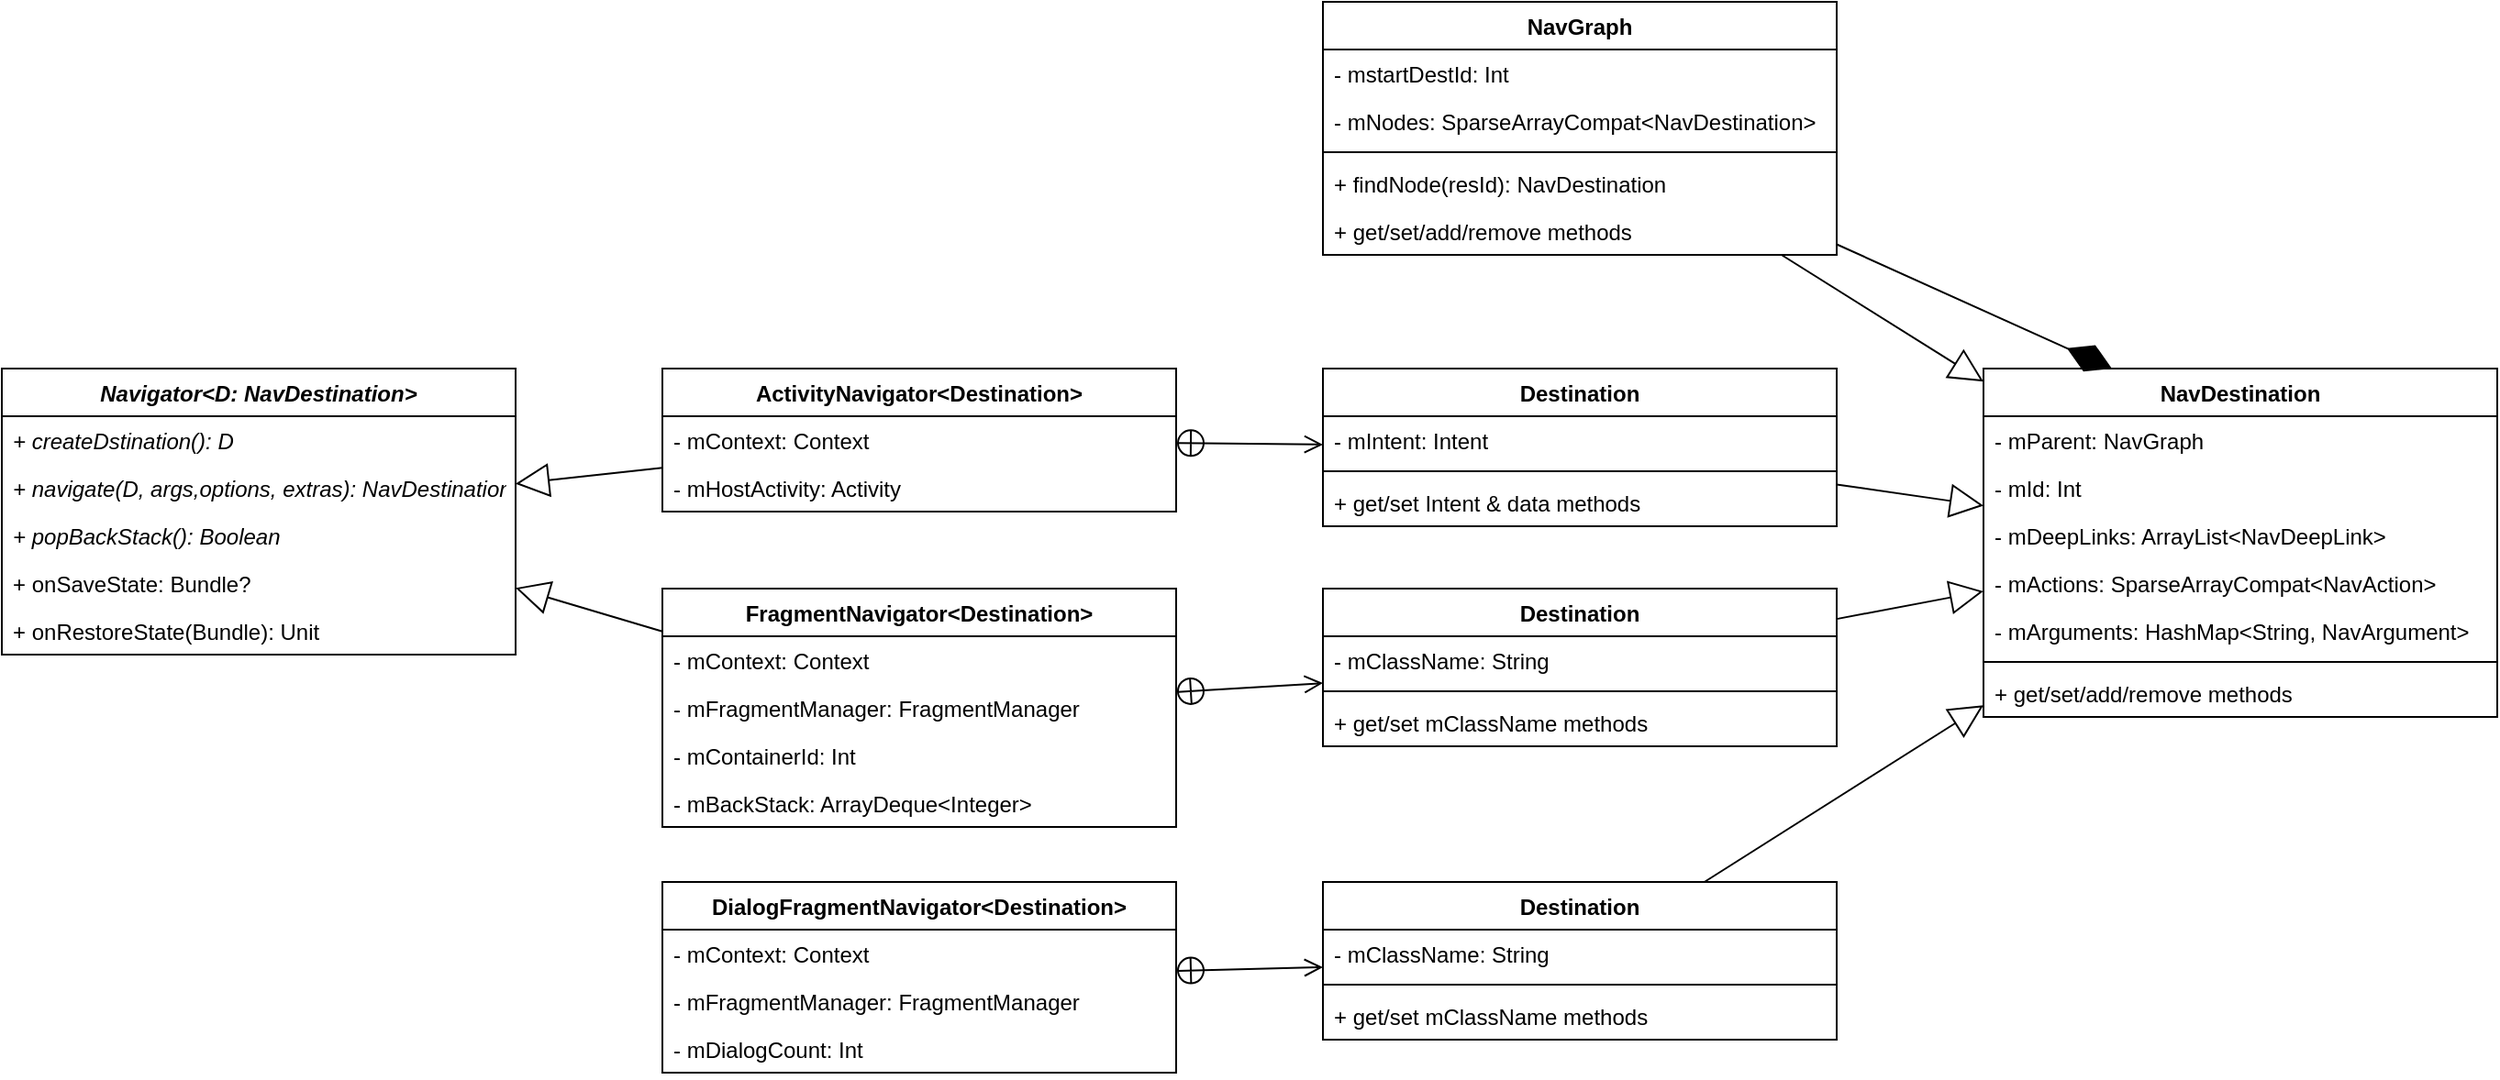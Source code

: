 <mxfile version="14.4.4" type="github">
  <diagram id="bh-Pxqdk4Ljvt1bB7uKd" name="Page-1">
    <mxGraphModel dx="2500" dy="896" grid="1" gridSize="10" guides="1" tooltips="1" connect="1" arrows="1" fold="1" page="1" pageScale="1" pageWidth="827" pageHeight="1169" math="0" shadow="0">
      <root>
        <mxCell id="0" />
        <mxCell id="1" parent="0" />
        <mxCell id="RQDpVaPz5adSl1PNM09l-1" value="NavDestination" style="swimlane;fontStyle=1;align=center;verticalAlign=top;childLayout=stackLayout;horizontal=1;startSize=26;horizontalStack=0;resizeParent=1;resizeParentMax=0;resizeLast=0;collapsible=1;marginBottom=0;" vertex="1" parent="1">
          <mxGeometry x="800" y="400" width="280" height="190" as="geometry" />
        </mxCell>
        <mxCell id="RQDpVaPz5adSl1PNM09l-2" value="- mParent: NavGraph" style="text;strokeColor=none;fillColor=none;align=left;verticalAlign=top;spacingLeft=4;spacingRight=4;overflow=hidden;rotatable=0;points=[[0,0.5],[1,0.5]];portConstraint=eastwest;" vertex="1" parent="RQDpVaPz5adSl1PNM09l-1">
          <mxGeometry y="26" width="280" height="26" as="geometry" />
        </mxCell>
        <mxCell id="RQDpVaPz5adSl1PNM09l-5" value="- mId: Int" style="text;strokeColor=none;fillColor=none;align=left;verticalAlign=top;spacingLeft=4;spacingRight=4;overflow=hidden;rotatable=0;points=[[0,0.5],[1,0.5]];portConstraint=eastwest;" vertex="1" parent="RQDpVaPz5adSl1PNM09l-1">
          <mxGeometry y="52" width="280" height="26" as="geometry" />
        </mxCell>
        <mxCell id="RQDpVaPz5adSl1PNM09l-6" value="- mDeepLinks: ArrayList&lt;NavDeepLink&gt;" style="text;strokeColor=none;fillColor=none;align=left;verticalAlign=top;spacingLeft=4;spacingRight=4;overflow=hidden;rotatable=0;points=[[0,0.5],[1,0.5]];portConstraint=eastwest;" vertex="1" parent="RQDpVaPz5adSl1PNM09l-1">
          <mxGeometry y="78" width="280" height="26" as="geometry" />
        </mxCell>
        <mxCell id="RQDpVaPz5adSl1PNM09l-7" value="- mActions: SparseArrayCompat&lt;NavAction&gt;" style="text;strokeColor=none;fillColor=none;align=left;verticalAlign=top;spacingLeft=4;spacingRight=4;overflow=hidden;rotatable=0;points=[[0,0.5],[1,0.5]];portConstraint=eastwest;" vertex="1" parent="RQDpVaPz5adSl1PNM09l-1">
          <mxGeometry y="104" width="280" height="26" as="geometry" />
        </mxCell>
        <mxCell id="RQDpVaPz5adSl1PNM09l-8" value="- mArguments: HashMap&lt;String, NavArgument&gt;" style="text;strokeColor=none;fillColor=none;align=left;verticalAlign=top;spacingLeft=4;spacingRight=4;overflow=hidden;rotatable=0;points=[[0,0.5],[1,0.5]];portConstraint=eastwest;" vertex="1" parent="RQDpVaPz5adSl1PNM09l-1">
          <mxGeometry y="130" width="280" height="26" as="geometry" />
        </mxCell>
        <mxCell id="RQDpVaPz5adSl1PNM09l-3" value="" style="line;strokeWidth=1;fillColor=none;align=left;verticalAlign=middle;spacingTop=-1;spacingLeft=3;spacingRight=3;rotatable=0;labelPosition=right;points=[];portConstraint=eastwest;" vertex="1" parent="RQDpVaPz5adSl1PNM09l-1">
          <mxGeometry y="156" width="280" height="8" as="geometry" />
        </mxCell>
        <mxCell id="RQDpVaPz5adSl1PNM09l-4" value="+ get/set/add/remove methods" style="text;strokeColor=none;fillColor=none;align=left;verticalAlign=top;spacingLeft=4;spacingRight=4;overflow=hidden;rotatable=0;points=[[0,0.5],[1,0.5]];portConstraint=eastwest;" vertex="1" parent="RQDpVaPz5adSl1PNM09l-1">
          <mxGeometry y="164" width="280" height="26" as="geometry" />
        </mxCell>
        <mxCell id="RQDpVaPz5adSl1PNM09l-9" value="Navigator&lt;D: NavDestination&gt;" style="swimlane;fontStyle=3;align=center;verticalAlign=top;childLayout=stackLayout;horizontal=1;startSize=26;horizontalStack=0;resizeParent=1;resizeParentMax=0;resizeLast=0;collapsible=1;marginBottom=0;" vertex="1" parent="1">
          <mxGeometry x="-280" y="400" width="280" height="156" as="geometry" />
        </mxCell>
        <mxCell id="RQDpVaPz5adSl1PNM09l-10" value="+ createDstination(): D" style="text;strokeColor=none;fillColor=none;align=left;verticalAlign=top;spacingLeft=4;spacingRight=4;overflow=hidden;rotatable=0;points=[[0,0.5],[1,0.5]];portConstraint=eastwest;fontStyle=2" vertex="1" parent="RQDpVaPz5adSl1PNM09l-9">
          <mxGeometry y="26" width="280" height="26" as="geometry" />
        </mxCell>
        <mxCell id="RQDpVaPz5adSl1PNM09l-11" value="+ navigate(D, args,options, extras): NavDestination?" style="text;strokeColor=none;fillColor=none;align=left;verticalAlign=top;spacingLeft=4;spacingRight=4;overflow=hidden;rotatable=0;points=[[0,0.5],[1,0.5]];portConstraint=eastwest;fontStyle=2" vertex="1" parent="RQDpVaPz5adSl1PNM09l-9">
          <mxGeometry y="52" width="280" height="26" as="geometry" />
        </mxCell>
        <mxCell id="RQDpVaPz5adSl1PNM09l-12" value="+ popBackStack(): Boolean" style="text;strokeColor=none;fillColor=none;align=left;verticalAlign=top;spacingLeft=4;spacingRight=4;overflow=hidden;rotatable=0;points=[[0,0.5],[1,0.5]];portConstraint=eastwest;fontStyle=2" vertex="1" parent="RQDpVaPz5adSl1PNM09l-9">
          <mxGeometry y="78" width="280" height="26" as="geometry" />
        </mxCell>
        <mxCell id="RQDpVaPz5adSl1PNM09l-13" value="+ onSaveState: Bundle?" style="text;strokeColor=none;fillColor=none;align=left;verticalAlign=top;spacingLeft=4;spacingRight=4;overflow=hidden;rotatable=0;points=[[0,0.5],[1,0.5]];portConstraint=eastwest;" vertex="1" parent="RQDpVaPz5adSl1PNM09l-9">
          <mxGeometry y="104" width="280" height="26" as="geometry" />
        </mxCell>
        <mxCell id="RQDpVaPz5adSl1PNM09l-14" value="+ onRestoreState(Bundle): Unit" style="text;strokeColor=none;fillColor=none;align=left;verticalAlign=top;spacingLeft=4;spacingRight=4;overflow=hidden;rotatable=0;points=[[0,0.5],[1,0.5]];portConstraint=eastwest;" vertex="1" parent="RQDpVaPz5adSl1PNM09l-9">
          <mxGeometry y="130" width="280" height="26" as="geometry" />
        </mxCell>
        <mxCell id="RQDpVaPz5adSl1PNM09l-23" value="NavGraph" style="swimlane;fontStyle=1;align=center;verticalAlign=top;childLayout=stackLayout;horizontal=1;startSize=26;horizontalStack=0;resizeParent=1;resizeParentMax=0;resizeLast=0;collapsible=1;marginBottom=0;" vertex="1" parent="1">
          <mxGeometry x="440" y="200" width="280" height="138" as="geometry" />
        </mxCell>
        <mxCell id="RQDpVaPz5adSl1PNM09l-24" value="- mstartDestId: Int" style="text;strokeColor=none;fillColor=none;align=left;verticalAlign=top;spacingLeft=4;spacingRight=4;overflow=hidden;rotatable=0;points=[[0,0.5],[1,0.5]];portConstraint=eastwest;" vertex="1" parent="RQDpVaPz5adSl1PNM09l-23">
          <mxGeometry y="26" width="280" height="26" as="geometry" />
        </mxCell>
        <mxCell id="RQDpVaPz5adSl1PNM09l-25" value="- mNodes: SparseArrayCompat&lt;NavDestination&gt;" style="text;strokeColor=none;fillColor=none;align=left;verticalAlign=top;spacingLeft=4;spacingRight=4;overflow=hidden;rotatable=0;points=[[0,0.5],[1,0.5]];portConstraint=eastwest;" vertex="1" parent="RQDpVaPz5adSl1PNM09l-23">
          <mxGeometry y="52" width="280" height="26" as="geometry" />
        </mxCell>
        <mxCell id="RQDpVaPz5adSl1PNM09l-29" value="" style="line;strokeWidth=1;fillColor=none;align=left;verticalAlign=middle;spacingTop=-1;spacingLeft=3;spacingRight=3;rotatable=0;labelPosition=right;points=[];portConstraint=eastwest;" vertex="1" parent="RQDpVaPz5adSl1PNM09l-23">
          <mxGeometry y="78" width="280" height="8" as="geometry" />
        </mxCell>
        <mxCell id="RQDpVaPz5adSl1PNM09l-31" value="+ findNode(resId): NavDestination" style="text;strokeColor=none;fillColor=none;align=left;verticalAlign=top;spacingLeft=4;spacingRight=4;overflow=hidden;rotatable=0;points=[[0,0.5],[1,0.5]];portConstraint=eastwest;" vertex="1" parent="RQDpVaPz5adSl1PNM09l-23">
          <mxGeometry y="86" width="280" height="26" as="geometry" />
        </mxCell>
        <mxCell id="RQDpVaPz5adSl1PNM09l-30" value="+ get/set/add/remove methods" style="text;strokeColor=none;fillColor=none;align=left;verticalAlign=top;spacingLeft=4;spacingRight=4;overflow=hidden;rotatable=0;points=[[0,0.5],[1,0.5]];portConstraint=eastwest;" vertex="1" parent="RQDpVaPz5adSl1PNM09l-23">
          <mxGeometry y="112" width="280" height="26" as="geometry" />
        </mxCell>
        <mxCell id="RQDpVaPz5adSl1PNM09l-34" value="ActivityNavigator&lt;Destination&gt;" style="swimlane;fontStyle=1;align=center;verticalAlign=top;childLayout=stackLayout;horizontal=1;startSize=26;horizontalStack=0;resizeParent=1;resizeParentMax=0;resizeLast=0;collapsible=1;marginBottom=0;" vertex="1" parent="1">
          <mxGeometry x="80" y="400" width="280" height="78" as="geometry" />
        </mxCell>
        <mxCell id="RQDpVaPz5adSl1PNM09l-35" value="- mContext: Context" style="text;strokeColor=none;fillColor=none;align=left;verticalAlign=top;spacingLeft=4;spacingRight=4;overflow=hidden;rotatable=0;points=[[0,0.5],[1,0.5]];portConstraint=eastwest;fontStyle=0" vertex="1" parent="RQDpVaPz5adSl1PNM09l-34">
          <mxGeometry y="26" width="280" height="26" as="geometry" />
        </mxCell>
        <mxCell id="RQDpVaPz5adSl1PNM09l-36" value="- mHostActivity: Activity" style="text;strokeColor=none;fillColor=none;align=left;verticalAlign=top;spacingLeft=4;spacingRight=4;overflow=hidden;rotatable=0;points=[[0,0.5],[1,0.5]];portConstraint=eastwest;fontStyle=0" vertex="1" parent="RQDpVaPz5adSl1PNM09l-34">
          <mxGeometry y="52" width="280" height="26" as="geometry" />
        </mxCell>
        <mxCell id="RQDpVaPz5adSl1PNM09l-40" value="Destination" style="swimlane;fontStyle=1;align=center;verticalAlign=top;childLayout=stackLayout;horizontal=1;startSize=26;horizontalStack=0;resizeParent=1;resizeParentMax=0;resizeLast=0;collapsible=1;marginBottom=0;" vertex="1" parent="1">
          <mxGeometry x="440" y="400" width="280" height="86" as="geometry" />
        </mxCell>
        <mxCell id="RQDpVaPz5adSl1PNM09l-41" value="- mIntent: Intent" style="text;strokeColor=none;fillColor=none;align=left;verticalAlign=top;spacingLeft=4;spacingRight=4;overflow=hidden;rotatable=0;points=[[0,0.5],[1,0.5]];portConstraint=eastwest;fontStyle=0" vertex="1" parent="RQDpVaPz5adSl1PNM09l-40">
          <mxGeometry y="26" width="280" height="26" as="geometry" />
        </mxCell>
        <mxCell id="RQDpVaPz5adSl1PNM09l-45" value="" style="line;strokeWidth=1;fillColor=none;align=left;verticalAlign=middle;spacingTop=-1;spacingLeft=3;spacingRight=3;rotatable=0;labelPosition=right;points=[];portConstraint=eastwest;" vertex="1" parent="RQDpVaPz5adSl1PNM09l-40">
          <mxGeometry y="52" width="280" height="8" as="geometry" />
        </mxCell>
        <mxCell id="RQDpVaPz5adSl1PNM09l-46" value="+ get/set Intent &amp; data methods" style="text;strokeColor=none;fillColor=none;align=left;verticalAlign=top;spacingLeft=4;spacingRight=4;overflow=hidden;rotatable=0;points=[[0,0.5],[1,0.5]];portConstraint=eastwest;" vertex="1" parent="RQDpVaPz5adSl1PNM09l-40">
          <mxGeometry y="60" width="280" height="26" as="geometry" />
        </mxCell>
        <mxCell id="RQDpVaPz5adSl1PNM09l-43" value="" style="endArrow=open;startArrow=circlePlus;endFill=0;startFill=0;endSize=8;html=1;" edge="1" parent="1" source="RQDpVaPz5adSl1PNM09l-34" target="RQDpVaPz5adSl1PNM09l-40">
          <mxGeometry width="160" relative="1" as="geometry">
            <mxPoint x="170" y="660" as="sourcePoint" />
            <mxPoint x="330" y="660" as="targetPoint" />
          </mxGeometry>
        </mxCell>
        <mxCell id="RQDpVaPz5adSl1PNM09l-44" value="" style="endArrow=block;endSize=16;endFill=0;html=1;" edge="1" parent="1" source="RQDpVaPz5adSl1PNM09l-40" target="RQDpVaPz5adSl1PNM09l-1">
          <mxGeometry width="160" relative="1" as="geometry">
            <mxPoint x="460" y="590" as="sourcePoint" />
            <mxPoint x="620" y="590" as="targetPoint" />
          </mxGeometry>
        </mxCell>
        <mxCell id="RQDpVaPz5adSl1PNM09l-48" value="" style="endArrow=block;endSize=16;endFill=0;html=1;" edge="1" parent="1" source="RQDpVaPz5adSl1PNM09l-34" target="RQDpVaPz5adSl1PNM09l-9">
          <mxGeometry width="160" relative="1" as="geometry">
            <mxPoint x="-80" y="660" as="sourcePoint" />
            <mxPoint x="80" y="660" as="targetPoint" />
          </mxGeometry>
        </mxCell>
        <mxCell id="RQDpVaPz5adSl1PNM09l-49" value="" style="endArrow=block;endSize=16;endFill=0;html=1;" edge="1" parent="1" source="RQDpVaPz5adSl1PNM09l-23" target="RQDpVaPz5adSl1PNM09l-1">
          <mxGeometry width="160" relative="1" as="geometry">
            <mxPoint x="460" y="590" as="sourcePoint" />
            <mxPoint x="620" y="590" as="targetPoint" />
          </mxGeometry>
        </mxCell>
        <mxCell id="RQDpVaPz5adSl1PNM09l-50" value="" style="endArrow=diamondThin;endFill=1;endSize=24;html=1;entryX=0.25;entryY=0;entryDx=0;entryDy=0;" edge="1" parent="1" source="RQDpVaPz5adSl1PNM09l-23" target="RQDpVaPz5adSl1PNM09l-1">
          <mxGeometry width="160" relative="1" as="geometry">
            <mxPoint x="530" y="560" as="sourcePoint" />
            <mxPoint x="790" y="40" as="targetPoint" />
          </mxGeometry>
        </mxCell>
        <mxCell id="RQDpVaPz5adSl1PNM09l-51" value="FragmentNavigator&lt;Destination&gt;" style="swimlane;fontStyle=1;align=center;verticalAlign=top;childLayout=stackLayout;horizontal=1;startSize=26;horizontalStack=0;resizeParent=1;resizeParentMax=0;resizeLast=0;collapsible=1;marginBottom=0;" vertex="1" parent="1">
          <mxGeometry x="80" y="520" width="280" height="130" as="geometry" />
        </mxCell>
        <mxCell id="RQDpVaPz5adSl1PNM09l-52" value="- mContext: Context" style="text;strokeColor=none;fillColor=none;align=left;verticalAlign=top;spacingLeft=4;spacingRight=4;overflow=hidden;rotatable=0;points=[[0,0.5],[1,0.5]];portConstraint=eastwest;fontStyle=0" vertex="1" parent="RQDpVaPz5adSl1PNM09l-51">
          <mxGeometry y="26" width="280" height="26" as="geometry" />
        </mxCell>
        <mxCell id="RQDpVaPz5adSl1PNM09l-53" value="- mFragmentManager: FragmentManager" style="text;strokeColor=none;fillColor=none;align=left;verticalAlign=top;spacingLeft=4;spacingRight=4;overflow=hidden;rotatable=0;points=[[0,0.5],[1,0.5]];portConstraint=eastwest;fontStyle=0" vertex="1" parent="RQDpVaPz5adSl1PNM09l-51">
          <mxGeometry y="52" width="280" height="26" as="geometry" />
        </mxCell>
        <mxCell id="RQDpVaPz5adSl1PNM09l-54" value="- mContainerId: Int" style="text;strokeColor=none;fillColor=none;align=left;verticalAlign=top;spacingLeft=4;spacingRight=4;overflow=hidden;rotatable=0;points=[[0,0.5],[1,0.5]];portConstraint=eastwest;fontStyle=0" vertex="1" parent="RQDpVaPz5adSl1PNM09l-51">
          <mxGeometry y="78" width="280" height="26" as="geometry" />
        </mxCell>
        <mxCell id="RQDpVaPz5adSl1PNM09l-55" value="- mBackStack: ArrayDeque&lt;Integer&gt;" style="text;strokeColor=none;fillColor=none;align=left;verticalAlign=top;spacingLeft=4;spacingRight=4;overflow=hidden;rotatable=0;points=[[0,0.5],[1,0.5]];portConstraint=eastwest;fontStyle=0" vertex="1" parent="RQDpVaPz5adSl1PNM09l-51">
          <mxGeometry y="104" width="280" height="26" as="geometry" />
        </mxCell>
        <mxCell id="RQDpVaPz5adSl1PNM09l-56" value="" style="endArrow=block;endSize=16;endFill=0;html=1;" edge="1" parent="1" source="RQDpVaPz5adSl1PNM09l-51" target="RQDpVaPz5adSl1PNM09l-9">
          <mxGeometry width="160" relative="1" as="geometry">
            <mxPoint x="-80" y="660" as="sourcePoint" />
            <mxPoint x="80" y="660" as="targetPoint" />
          </mxGeometry>
        </mxCell>
        <mxCell id="RQDpVaPz5adSl1PNM09l-58" value="Destination" style="swimlane;fontStyle=1;align=center;verticalAlign=top;childLayout=stackLayout;horizontal=1;startSize=26;horizontalStack=0;resizeParent=1;resizeParentMax=0;resizeLast=0;collapsible=1;marginBottom=0;" vertex="1" parent="1">
          <mxGeometry x="440" y="520" width="280" height="86" as="geometry" />
        </mxCell>
        <mxCell id="RQDpVaPz5adSl1PNM09l-59" value="- mClassName: String" style="text;strokeColor=none;fillColor=none;align=left;verticalAlign=top;spacingLeft=4;spacingRight=4;overflow=hidden;rotatable=0;points=[[0,0.5],[1,0.5]];portConstraint=eastwest;fontStyle=0" vertex="1" parent="RQDpVaPz5adSl1PNM09l-58">
          <mxGeometry y="26" width="280" height="26" as="geometry" />
        </mxCell>
        <mxCell id="RQDpVaPz5adSl1PNM09l-60" value="" style="line;strokeWidth=1;fillColor=none;align=left;verticalAlign=middle;spacingTop=-1;spacingLeft=3;spacingRight=3;rotatable=0;labelPosition=right;points=[];portConstraint=eastwest;" vertex="1" parent="RQDpVaPz5adSl1PNM09l-58">
          <mxGeometry y="52" width="280" height="8" as="geometry" />
        </mxCell>
        <mxCell id="RQDpVaPz5adSl1PNM09l-61" value="+ get/set mClassName methods" style="text;strokeColor=none;fillColor=none;align=left;verticalAlign=top;spacingLeft=4;spacingRight=4;overflow=hidden;rotatable=0;points=[[0,0.5],[1,0.5]];portConstraint=eastwest;" vertex="1" parent="RQDpVaPz5adSl1PNM09l-58">
          <mxGeometry y="60" width="280" height="26" as="geometry" />
        </mxCell>
        <mxCell id="RQDpVaPz5adSl1PNM09l-62" value="" style="endArrow=open;startArrow=circlePlus;endFill=0;startFill=0;endSize=8;html=1;" edge="1" parent="1" source="RQDpVaPz5adSl1PNM09l-51" target="RQDpVaPz5adSl1PNM09l-58">
          <mxGeometry width="160" relative="1" as="geometry">
            <mxPoint x="170" y="660" as="sourcePoint" />
            <mxPoint x="330" y="660" as="targetPoint" />
          </mxGeometry>
        </mxCell>
        <mxCell id="RQDpVaPz5adSl1PNM09l-63" value="" style="endArrow=block;endSize=16;endFill=0;html=1;" edge="1" parent="1" source="RQDpVaPz5adSl1PNM09l-58" target="RQDpVaPz5adSl1PNM09l-1">
          <mxGeometry width="160" relative="1" as="geometry">
            <mxPoint x="460" y="590" as="sourcePoint" />
            <mxPoint x="620" y="590" as="targetPoint" />
          </mxGeometry>
        </mxCell>
        <mxCell id="RQDpVaPz5adSl1PNM09l-64" value="DialogFragmentNavigator&lt;Destination&gt;" style="swimlane;fontStyle=1;align=center;verticalAlign=top;childLayout=stackLayout;horizontal=1;startSize=26;horizontalStack=0;resizeParent=1;resizeParentMax=0;resizeLast=0;collapsible=1;marginBottom=0;" vertex="1" parent="1">
          <mxGeometry x="80" y="680" width="280" height="104" as="geometry" />
        </mxCell>
        <mxCell id="RQDpVaPz5adSl1PNM09l-65" value="- mContext: Context" style="text;strokeColor=none;fillColor=none;align=left;verticalAlign=top;spacingLeft=4;spacingRight=4;overflow=hidden;rotatable=0;points=[[0,0.5],[1,0.5]];portConstraint=eastwest;fontStyle=0" vertex="1" parent="RQDpVaPz5adSl1PNM09l-64">
          <mxGeometry y="26" width="280" height="26" as="geometry" />
        </mxCell>
        <mxCell id="RQDpVaPz5adSl1PNM09l-66" value="- mFragmentManager: FragmentManager" style="text;strokeColor=none;fillColor=none;align=left;verticalAlign=top;spacingLeft=4;spacingRight=4;overflow=hidden;rotatable=0;points=[[0,0.5],[1,0.5]];portConstraint=eastwest;fontStyle=0" vertex="1" parent="RQDpVaPz5adSl1PNM09l-64">
          <mxGeometry y="52" width="280" height="26" as="geometry" />
        </mxCell>
        <mxCell id="RQDpVaPz5adSl1PNM09l-67" value="- mDialogCount: Int" style="text;strokeColor=none;fillColor=none;align=left;verticalAlign=top;spacingLeft=4;spacingRight=4;overflow=hidden;rotatable=0;points=[[0,0.5],[1,0.5]];portConstraint=eastwest;fontStyle=0" vertex="1" parent="RQDpVaPz5adSl1PNM09l-64">
          <mxGeometry y="78" width="280" height="26" as="geometry" />
        </mxCell>
        <mxCell id="RQDpVaPz5adSl1PNM09l-70" value="Destination" style="swimlane;fontStyle=1;align=center;verticalAlign=top;childLayout=stackLayout;horizontal=1;startSize=26;horizontalStack=0;resizeParent=1;resizeParentMax=0;resizeLast=0;collapsible=1;marginBottom=0;" vertex="1" parent="1">
          <mxGeometry x="440" y="680" width="280" height="86" as="geometry" />
        </mxCell>
        <mxCell id="RQDpVaPz5adSl1PNM09l-71" value="- mClassName: String" style="text;strokeColor=none;fillColor=none;align=left;verticalAlign=top;spacingLeft=4;spacingRight=4;overflow=hidden;rotatable=0;points=[[0,0.5],[1,0.5]];portConstraint=eastwest;fontStyle=0" vertex="1" parent="RQDpVaPz5adSl1PNM09l-70">
          <mxGeometry y="26" width="280" height="26" as="geometry" />
        </mxCell>
        <mxCell id="RQDpVaPz5adSl1PNM09l-72" value="" style="line;strokeWidth=1;fillColor=none;align=left;verticalAlign=middle;spacingTop=-1;spacingLeft=3;spacingRight=3;rotatable=0;labelPosition=right;points=[];portConstraint=eastwest;" vertex="1" parent="RQDpVaPz5adSl1PNM09l-70">
          <mxGeometry y="52" width="280" height="8" as="geometry" />
        </mxCell>
        <mxCell id="RQDpVaPz5adSl1PNM09l-73" value="+ get/set mClassName methods" style="text;strokeColor=none;fillColor=none;align=left;verticalAlign=top;spacingLeft=4;spacingRight=4;overflow=hidden;rotatable=0;points=[[0,0.5],[1,0.5]];portConstraint=eastwest;" vertex="1" parent="RQDpVaPz5adSl1PNM09l-70">
          <mxGeometry y="60" width="280" height="26" as="geometry" />
        </mxCell>
        <mxCell id="RQDpVaPz5adSl1PNM09l-74" value="" style="endArrow=open;startArrow=circlePlus;endFill=0;startFill=0;endSize=8;html=1;" edge="1" parent="1" source="RQDpVaPz5adSl1PNM09l-64" target="RQDpVaPz5adSl1PNM09l-70">
          <mxGeometry width="160" relative="1" as="geometry">
            <mxPoint x="170" y="660" as="sourcePoint" />
            <mxPoint x="330" y="660" as="targetPoint" />
          </mxGeometry>
        </mxCell>
        <mxCell id="RQDpVaPz5adSl1PNM09l-75" value="" style="endArrow=block;endSize=16;endFill=0;html=1;" edge="1" parent="1" source="RQDpVaPz5adSl1PNM09l-70" target="RQDpVaPz5adSl1PNM09l-1">
          <mxGeometry width="160" relative="1" as="geometry">
            <mxPoint x="460" y="590" as="sourcePoint" />
            <mxPoint x="620" y="590" as="targetPoint" />
          </mxGeometry>
        </mxCell>
      </root>
    </mxGraphModel>
  </diagram>
</mxfile>
